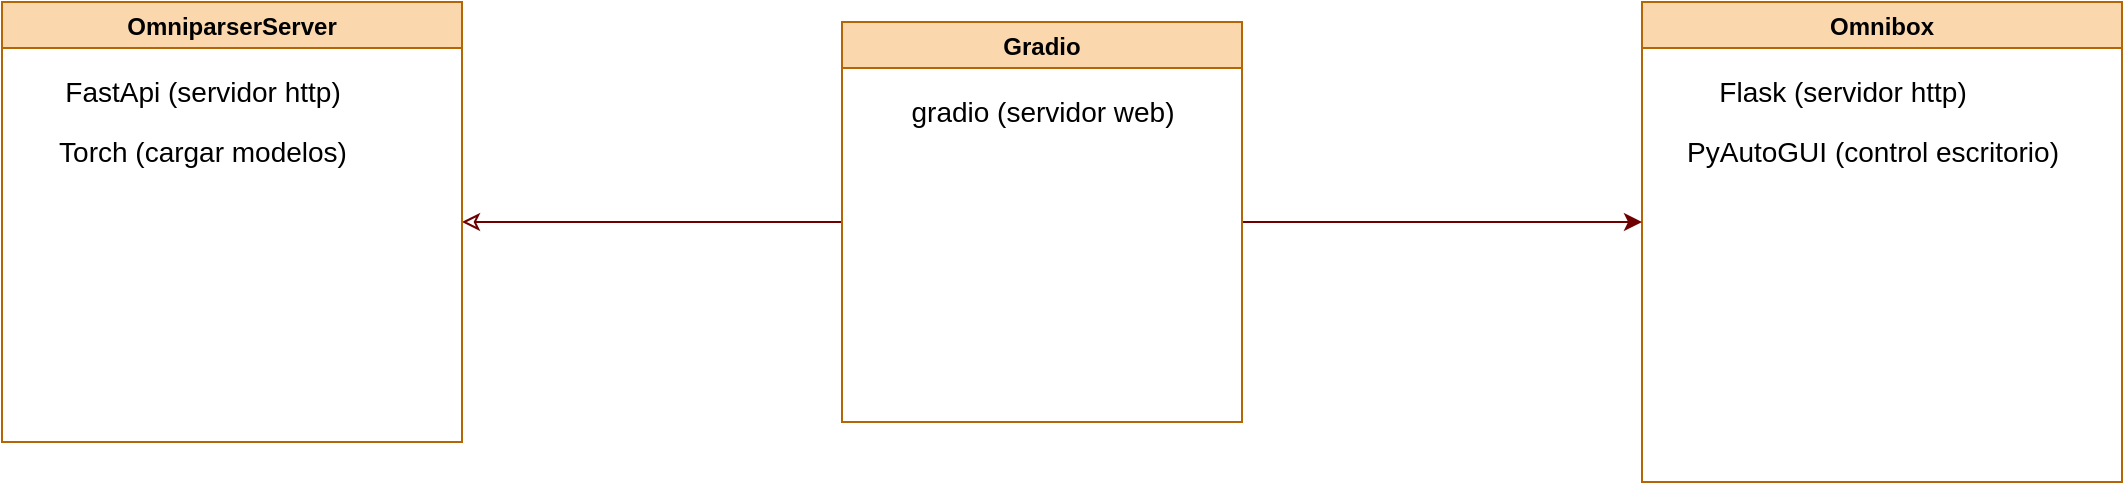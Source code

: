 <mxfile version="26.1.1">
  <diagram name="Página-1" id="yj0ikun25nISDpmCbhxI">
    <mxGraphModel dx="1701" dy="936" grid="1" gridSize="10" guides="1" tooltips="1" connect="1" arrows="1" fold="1" page="1" pageScale="1" pageWidth="827" pageHeight="1169" math="0" shadow="0">
      <root>
        <mxCell id="0" />
        <mxCell id="1" parent="0" />
        <mxCell id="NulUzPcUKIh3-lz1wMfL-9" style="edgeStyle=orthogonalEdgeStyle;rounded=0;orthogonalLoop=1;jettySize=auto;html=1;entryX=0;entryY=0.5;entryDx=0;entryDy=0;startArrow=classic;startFill=0;endArrow=none;endFill=1;fillColor=#a20025;strokeColor=#6F0000;" edge="1" parent="1" source="NulUzPcUKIh3-lz1wMfL-1" target="NulUzPcUKIh3-lz1wMfL-3">
          <mxGeometry relative="1" as="geometry">
            <Array as="points">
              <mxPoint x="580" y="430" />
              <mxPoint x="580" y="430" />
            </Array>
          </mxGeometry>
        </mxCell>
        <mxCell id="NulUzPcUKIh3-lz1wMfL-1" value="OmniparserServer" style="swimlane;startSize=23;fillColor=#fad7ac;strokeColor=#b46504;" vertex="1" parent="1">
          <mxGeometry x="240" y="320" width="230" height="220" as="geometry" />
        </mxCell>
        <mxCell id="NulUzPcUKIh3-lz1wMfL-4" value="FastApi (servidor http)" style="text;html=1;align=center;verticalAlign=middle;resizable=0;points=[];autosize=1;strokeColor=none;fillColor=none;rounded=0;fontSize=14;" vertex="1" parent="NulUzPcUKIh3-lz1wMfL-1">
          <mxGeometry x="20" y="30" width="160" height="30" as="geometry" />
        </mxCell>
        <mxCell id="NulUzPcUKIh3-lz1wMfL-7" value="Torch (cargar modelos)" style="text;html=1;align=center;verticalAlign=middle;resizable=0;points=[];autosize=1;strokeColor=none;fillColor=none;fontSize=14;" vertex="1" parent="NulUzPcUKIh3-lz1wMfL-1">
          <mxGeometry x="15" y="60" width="170" height="30" as="geometry" />
        </mxCell>
        <mxCell id="NulUzPcUKIh3-lz1wMfL-2" value="Omnibox" style="swimlane;startSize=23;fillColor=#fad7ac;strokeColor=#b46504;" vertex="1" parent="1">
          <mxGeometry x="1060" y="320" width="240" height="240" as="geometry" />
        </mxCell>
        <mxCell id="NulUzPcUKIh3-lz1wMfL-6" value="PyAutoGUI (control escritorio)" style="text;html=1;align=center;verticalAlign=middle;resizable=0;points=[];autosize=1;strokeColor=none;fillColor=none;fontSize=14;" vertex="1" parent="NulUzPcUKIh3-lz1wMfL-2">
          <mxGeometry x="10" y="60" width="210" height="30" as="geometry" />
        </mxCell>
        <mxCell id="NulUzPcUKIh3-lz1wMfL-5" value="Flask (servidor http)" style="text;html=1;align=center;verticalAlign=middle;resizable=0;points=[];autosize=1;strokeColor=none;fillColor=none;fontSize=14;" vertex="1" parent="NulUzPcUKIh3-lz1wMfL-2">
          <mxGeometry x="25" y="30" width="150" height="30" as="geometry" />
        </mxCell>
        <mxCell id="NulUzPcUKIh3-lz1wMfL-10" style="edgeStyle=orthogonalEdgeStyle;rounded=0;orthogonalLoop=1;jettySize=auto;html=1;startArrow=none;startFill=0;fillColor=#a20025;strokeColor=#6F0000;" edge="1" parent="1" source="NulUzPcUKIh3-lz1wMfL-3">
          <mxGeometry relative="1" as="geometry">
            <mxPoint x="1060" y="430" as="targetPoint" />
          </mxGeometry>
        </mxCell>
        <mxCell id="NulUzPcUKIh3-lz1wMfL-3" value="Gradio" style="swimlane;fillColor=#fad7ac;strokeColor=#b46504;" vertex="1" parent="1">
          <mxGeometry x="660" y="330" width="200" height="200" as="geometry" />
        </mxCell>
        <mxCell id="NulUzPcUKIh3-lz1wMfL-8" value="gradio (servidor web)" style="text;html=1;align=center;verticalAlign=middle;resizable=0;points=[];autosize=1;strokeColor=none;fillColor=none;fontSize=14;" vertex="1" parent="NulUzPcUKIh3-lz1wMfL-3">
          <mxGeometry x="25" y="30" width="150" height="30" as="geometry" />
        </mxCell>
      </root>
    </mxGraphModel>
  </diagram>
</mxfile>
